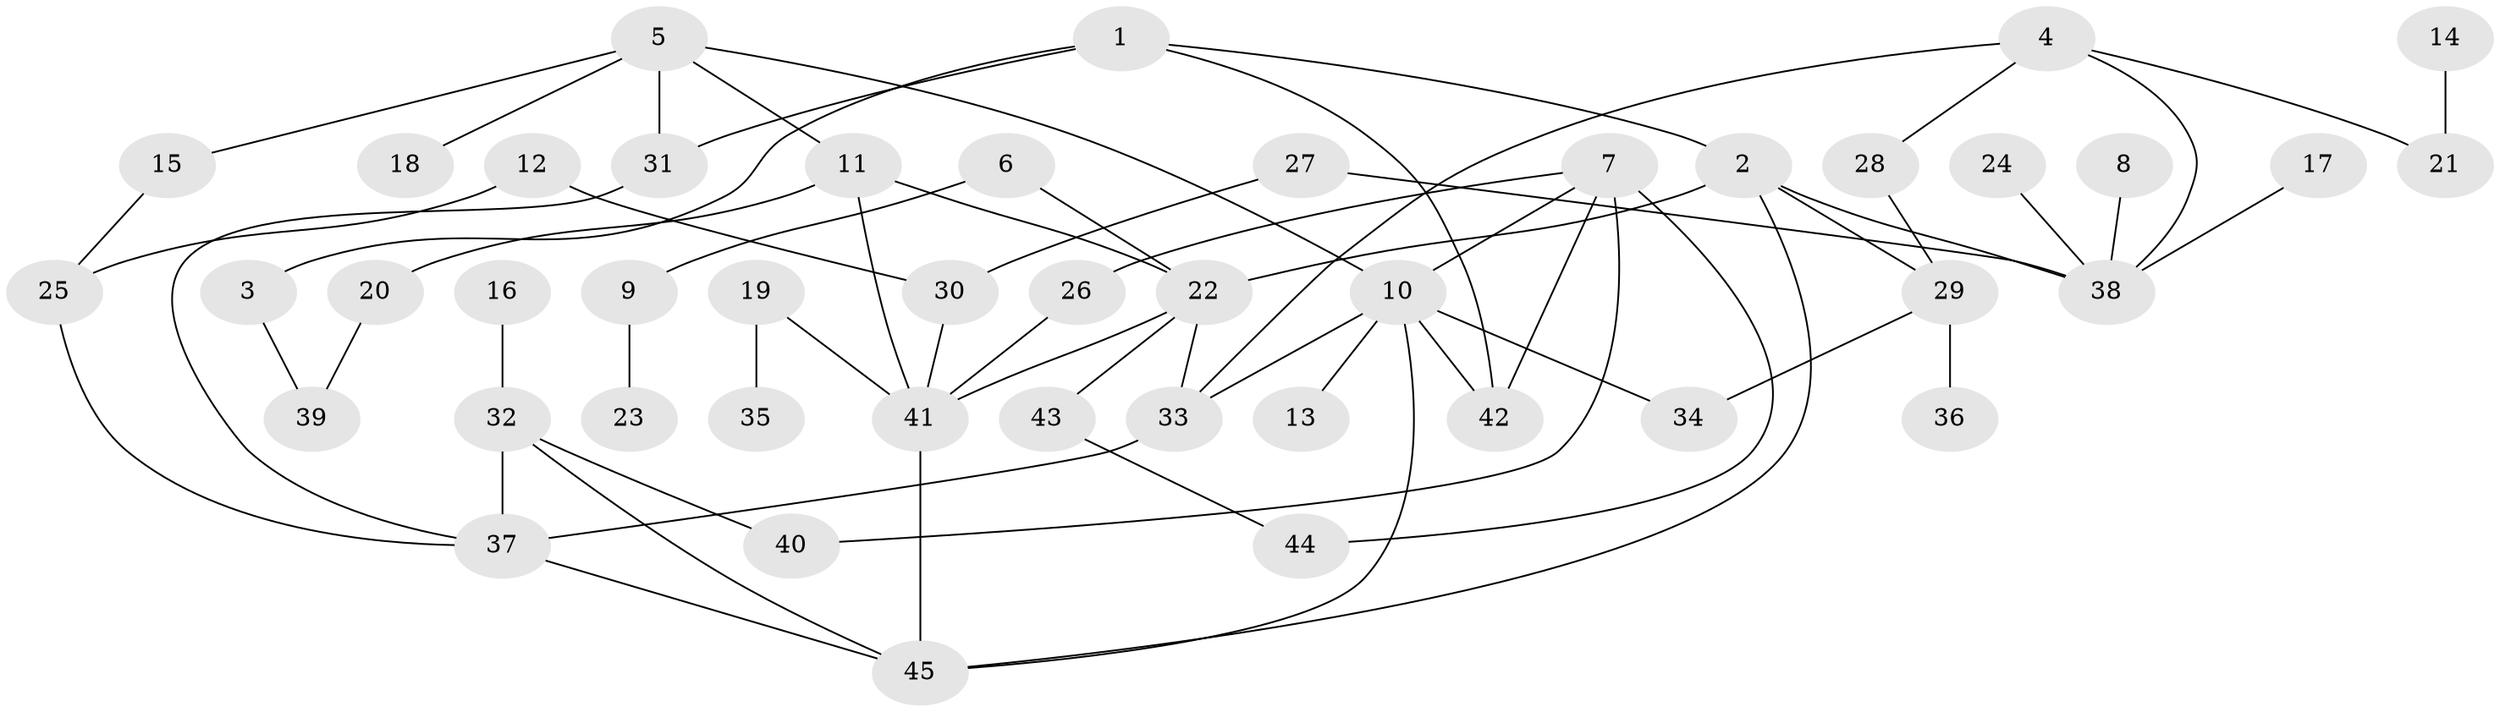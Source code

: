 // original degree distribution, {4: 0.0898876404494382, 5: 0.056179775280898875, 8: 0.033707865168539325, 2: 0.30337078651685395, 6: 0.011235955056179775, 1: 0.3146067415730337, 3: 0.19101123595505617}
// Generated by graph-tools (version 1.1) at 2025/01/03/09/25 03:01:10]
// undirected, 45 vertices, 64 edges
graph export_dot {
graph [start="1"]
  node [color=gray90,style=filled];
  1;
  2;
  3;
  4;
  5;
  6;
  7;
  8;
  9;
  10;
  11;
  12;
  13;
  14;
  15;
  16;
  17;
  18;
  19;
  20;
  21;
  22;
  23;
  24;
  25;
  26;
  27;
  28;
  29;
  30;
  31;
  32;
  33;
  34;
  35;
  36;
  37;
  38;
  39;
  40;
  41;
  42;
  43;
  44;
  45;
  1 -- 2 [weight=1.0];
  1 -- 3 [weight=1.0];
  1 -- 31 [weight=1.0];
  1 -- 42 [weight=1.0];
  2 -- 22 [weight=1.0];
  2 -- 29 [weight=1.0];
  2 -- 38 [weight=1.0];
  2 -- 45 [weight=1.0];
  3 -- 39 [weight=1.0];
  4 -- 21 [weight=1.0];
  4 -- 28 [weight=1.0];
  4 -- 33 [weight=1.0];
  4 -- 38 [weight=1.0];
  5 -- 10 [weight=1.0];
  5 -- 11 [weight=1.0];
  5 -- 15 [weight=1.0];
  5 -- 18 [weight=1.0];
  5 -- 31 [weight=1.0];
  6 -- 9 [weight=1.0];
  6 -- 22 [weight=1.0];
  7 -- 10 [weight=1.0];
  7 -- 26 [weight=1.0];
  7 -- 40 [weight=1.0];
  7 -- 42 [weight=1.0];
  7 -- 44 [weight=2.0];
  8 -- 38 [weight=1.0];
  9 -- 23 [weight=1.0];
  10 -- 13 [weight=1.0];
  10 -- 33 [weight=1.0];
  10 -- 34 [weight=1.0];
  10 -- 42 [weight=1.0];
  10 -- 45 [weight=1.0];
  11 -- 20 [weight=1.0];
  11 -- 22 [weight=1.0];
  11 -- 41 [weight=1.0];
  12 -- 25 [weight=1.0];
  12 -- 30 [weight=1.0];
  14 -- 21 [weight=1.0];
  15 -- 25 [weight=1.0];
  16 -- 32 [weight=1.0];
  17 -- 38 [weight=1.0];
  19 -- 35 [weight=1.0];
  19 -- 41 [weight=1.0];
  20 -- 39 [weight=1.0];
  22 -- 33 [weight=1.0];
  22 -- 41 [weight=1.0];
  22 -- 43 [weight=1.0];
  24 -- 38 [weight=1.0];
  25 -- 37 [weight=1.0];
  26 -- 41 [weight=1.0];
  27 -- 30 [weight=1.0];
  27 -- 38 [weight=1.0];
  28 -- 29 [weight=2.0];
  29 -- 34 [weight=1.0];
  29 -- 36 [weight=1.0];
  30 -- 41 [weight=1.0];
  31 -- 37 [weight=1.0];
  32 -- 37 [weight=1.0];
  32 -- 40 [weight=1.0];
  32 -- 45 [weight=1.0];
  33 -- 37 [weight=1.0];
  37 -- 45 [weight=1.0];
  41 -- 45 [weight=1.0];
  43 -- 44 [weight=1.0];
}
